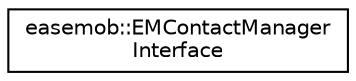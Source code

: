 digraph "Graphical Class Hierarchy"
{
  edge [fontname="Helvetica",fontsize="10",labelfontname="Helvetica",labelfontsize="10"];
  node [fontname="Helvetica",fontsize="10",shape=record];
  rankdir="LR";
  Node1 [label="easemob::EMContactManager\lInterface",height=0.2,width=0.4,color="black", fillcolor="white", style="filled",URL="$classeasemob_1_1EMContactManagerInterface.html"];
}

